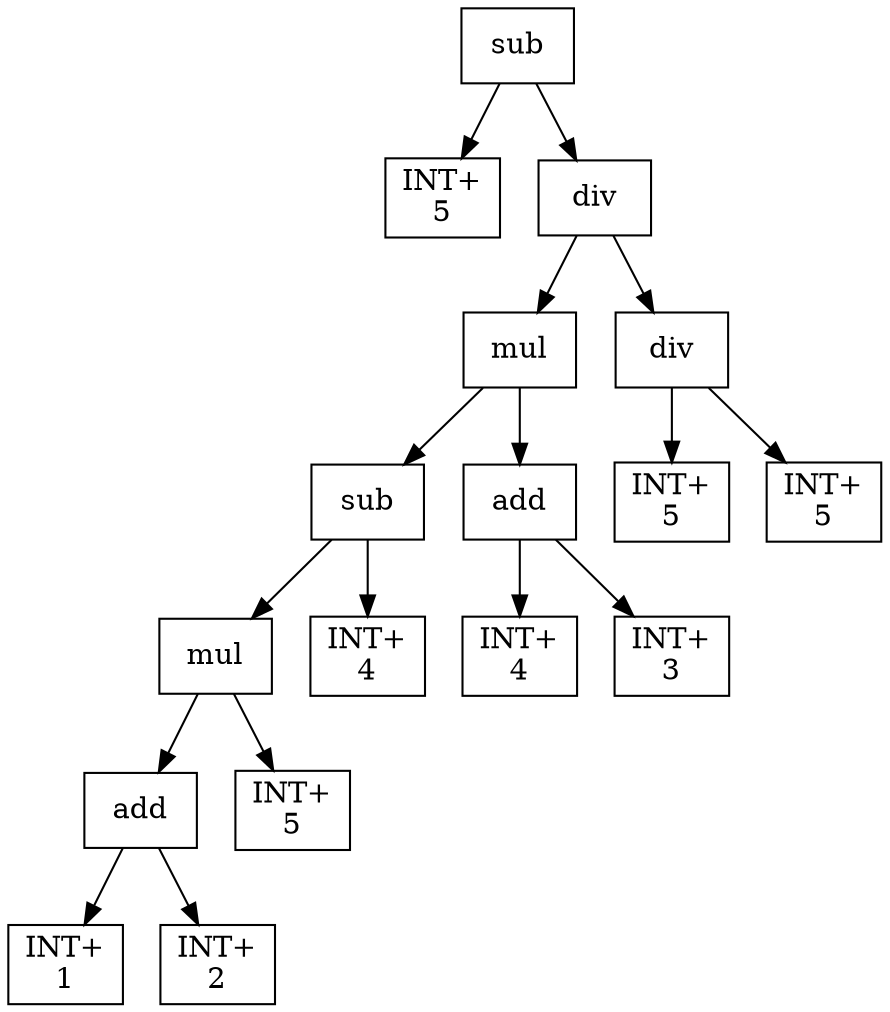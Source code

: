 digraph expr {
  node [shape=box];
  n1 [label="sub"];
  n2 [label="INT+\n5"];
  n3 [label="div"];
  n4 [label="mul"];
  n5 [label="sub"];
  n6 [label="mul"];
  n7 [label="add"];
  n8 [label="INT+\n1"];
  n9 [label="INT+\n2"];
  n7 -> n8;
  n7 -> n9;
  n10 [label="INT+\n5"];
  n6 -> n7;
  n6 -> n10;
  n11 [label="INT+\n4"];
  n5 -> n6;
  n5 -> n11;
  n12 [label="add"];
  n13 [label="INT+\n4"];
  n14 [label="INT+\n3"];
  n12 -> n13;
  n12 -> n14;
  n4 -> n5;
  n4 -> n12;
  n15 [label="div"];
  n16 [label="INT+\n5"];
  n17 [label="INT+\n5"];
  n15 -> n16;
  n15 -> n17;
  n3 -> n4;
  n3 -> n15;
  n1 -> n2;
  n1 -> n3;
}